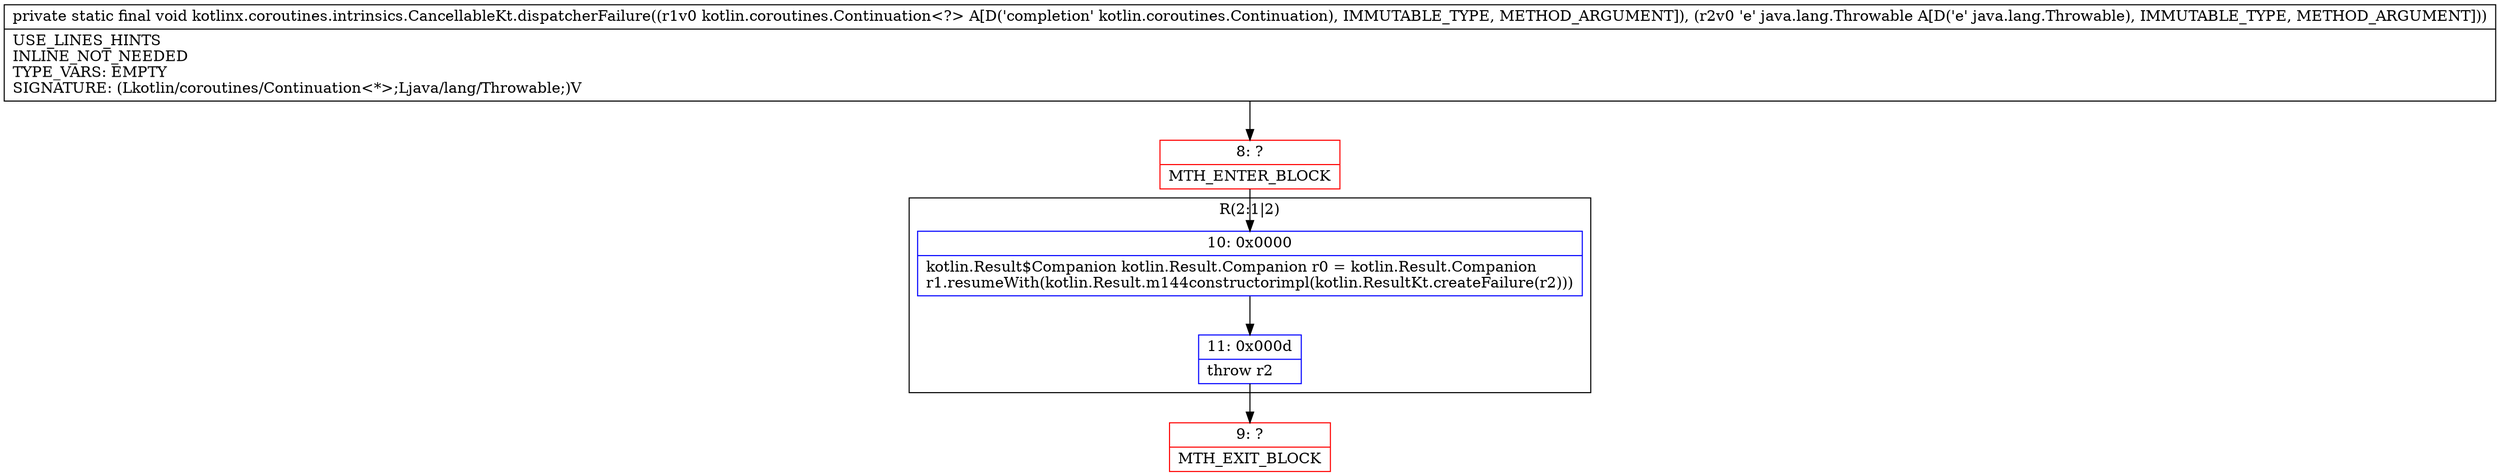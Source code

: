 digraph "CFG forkotlinx.coroutines.intrinsics.CancellableKt.dispatcherFailure(Lkotlin\/coroutines\/Continuation;Ljava\/lang\/Throwable;)V" {
subgraph cluster_Region_1116372947 {
label = "R(2:1|2)";
node [shape=record,color=blue];
Node_10 [shape=record,label="{10\:\ 0x0000|kotlin.Result$Companion kotlin.Result.Companion r0 = kotlin.Result.Companion\lr1.resumeWith(kotlin.Result.m144constructorimpl(kotlin.ResultKt.createFailure(r2)))\l}"];
Node_11 [shape=record,label="{11\:\ 0x000d|throw r2\l}"];
}
Node_8 [shape=record,color=red,label="{8\:\ ?|MTH_ENTER_BLOCK\l}"];
Node_9 [shape=record,color=red,label="{9\:\ ?|MTH_EXIT_BLOCK\l}"];
MethodNode[shape=record,label="{private static final void kotlinx.coroutines.intrinsics.CancellableKt.dispatcherFailure((r1v0 kotlin.coroutines.Continuation\<?\> A[D('completion' kotlin.coroutines.Continuation), IMMUTABLE_TYPE, METHOD_ARGUMENT]), (r2v0 'e' java.lang.Throwable A[D('e' java.lang.Throwable), IMMUTABLE_TYPE, METHOD_ARGUMENT]))  | USE_LINES_HINTS\lINLINE_NOT_NEEDED\lTYPE_VARS: EMPTY\lSIGNATURE: (Lkotlin\/coroutines\/Continuation\<*\>;Ljava\/lang\/Throwable;)V\l}"];
MethodNode -> Node_8;Node_10 -> Node_11;
Node_11 -> Node_9;
Node_8 -> Node_10;
}

